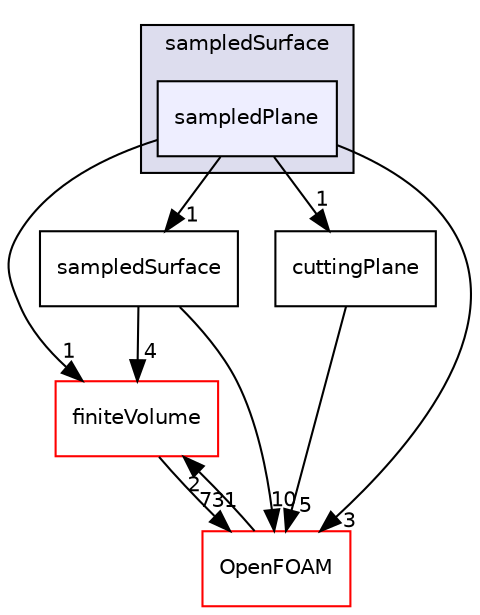 digraph "src/sampling/sampledSurface/sampledPlane" {
  bgcolor=transparent;
  compound=true
  node [ fontsize="10", fontname="Helvetica"];
  edge [ labelfontsize="10", labelfontname="Helvetica"];
  subgraph clusterdir_daf57321dd7c30092fd489dbb1aa8219 {
    graph [ bgcolor="#ddddee", pencolor="black", label="sampledSurface" fontname="Helvetica", fontsize="10", URL="dir_daf57321dd7c30092fd489dbb1aa8219.html"]
  dir_b3b154a34fa6d5f3d9d22e11892c1201 [shape=box, label="sampledPlane", style="filled", fillcolor="#eeeeff", pencolor="black", URL="dir_b3b154a34fa6d5f3d9d22e11892c1201.html"];
  }
  dir_9bd15774b555cf7259a6fa18f99fe99b [shape=box label="finiteVolume" color="red" URL="dir_9bd15774b555cf7259a6fa18f99fe99b.html"];
  dir_d52de1bc4d4115df4cf40033a334db55 [shape=box label="sampledSurface" URL="dir_d52de1bc4d4115df4cf40033a334db55.html"];
  dir_f8080fda710e406c8061086072eee705 [shape=box label="cuttingPlane" URL="dir_f8080fda710e406c8061086072eee705.html"];
  dir_c5473ff19b20e6ec4dfe5c310b3778a8 [shape=box label="OpenFOAM" color="red" URL="dir_c5473ff19b20e6ec4dfe5c310b3778a8.html"];
  dir_9bd15774b555cf7259a6fa18f99fe99b->dir_c5473ff19b20e6ec4dfe5c310b3778a8 [headlabel="731", labeldistance=1.5 headhref="dir_000894_001887.html"];
  dir_b3b154a34fa6d5f3d9d22e11892c1201->dir_9bd15774b555cf7259a6fa18f99fe99b [headlabel="1", labeldistance=1.5 headhref="dir_002637_000894.html"];
  dir_b3b154a34fa6d5f3d9d22e11892c1201->dir_d52de1bc4d4115df4cf40033a334db55 [headlabel="1", labeldistance=1.5 headhref="dir_002637_002638.html"];
  dir_b3b154a34fa6d5f3d9d22e11892c1201->dir_f8080fda710e406c8061086072eee705 [headlabel="1", labeldistance=1.5 headhref="dir_002637_002605.html"];
  dir_b3b154a34fa6d5f3d9d22e11892c1201->dir_c5473ff19b20e6ec4dfe5c310b3778a8 [headlabel="3", labeldistance=1.5 headhref="dir_002637_001887.html"];
  dir_d52de1bc4d4115df4cf40033a334db55->dir_9bd15774b555cf7259a6fa18f99fe99b [headlabel="4", labeldistance=1.5 headhref="dir_002638_000894.html"];
  dir_d52de1bc4d4115df4cf40033a334db55->dir_c5473ff19b20e6ec4dfe5c310b3778a8 [headlabel="10", labeldistance=1.5 headhref="dir_002638_001887.html"];
  dir_f8080fda710e406c8061086072eee705->dir_c5473ff19b20e6ec4dfe5c310b3778a8 [headlabel="5", labeldistance=1.5 headhref="dir_002605_001887.html"];
  dir_c5473ff19b20e6ec4dfe5c310b3778a8->dir_9bd15774b555cf7259a6fa18f99fe99b [headlabel="2", labeldistance=1.5 headhref="dir_001887_000894.html"];
}

